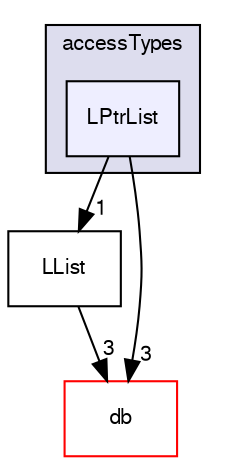 digraph "src/OpenFOAM/containers/LinkedLists/accessTypes/LPtrList" {
  bgcolor=transparent;
  compound=true
  node [ fontsize="10", fontname="FreeSans"];
  edge [ labelfontsize="10", labelfontname="FreeSans"];
  subgraph clusterdir_57bc99d9bbe398ddf18eacd9434279ec {
    graph [ bgcolor="#ddddee", pencolor="black", label="accessTypes" fontname="FreeSans", fontsize="10", URL="dir_57bc99d9bbe398ddf18eacd9434279ec.html"]
  dir_497da6cd9f3716736bc0c7164bc6486d [shape=box, label="LPtrList", style="filled", fillcolor="#eeeeff", pencolor="black", URL="dir_497da6cd9f3716736bc0c7164bc6486d.html"];
  }
  dir_a1fa2454b4ff7e0fb39d648dca253bc3 [shape=box label="LList" URL="dir_a1fa2454b4ff7e0fb39d648dca253bc3.html"];
  dir_63c634f7a7cfd679ac26c67fb30fc32f [shape=box label="db" color="red" URL="dir_63c634f7a7cfd679ac26c67fb30fc32f.html"];
  dir_a1fa2454b4ff7e0fb39d648dca253bc3->dir_63c634f7a7cfd679ac26c67fb30fc32f [headlabel="3", labeldistance=1.5 headhref="dir_001734_001761.html"];
  dir_497da6cd9f3716736bc0c7164bc6486d->dir_a1fa2454b4ff7e0fb39d648dca253bc3 [headlabel="1", labeldistance=1.5 headhref="dir_001735_001734.html"];
  dir_497da6cd9f3716736bc0c7164bc6486d->dir_63c634f7a7cfd679ac26c67fb30fc32f [headlabel="3", labeldistance=1.5 headhref="dir_001735_001761.html"];
}
